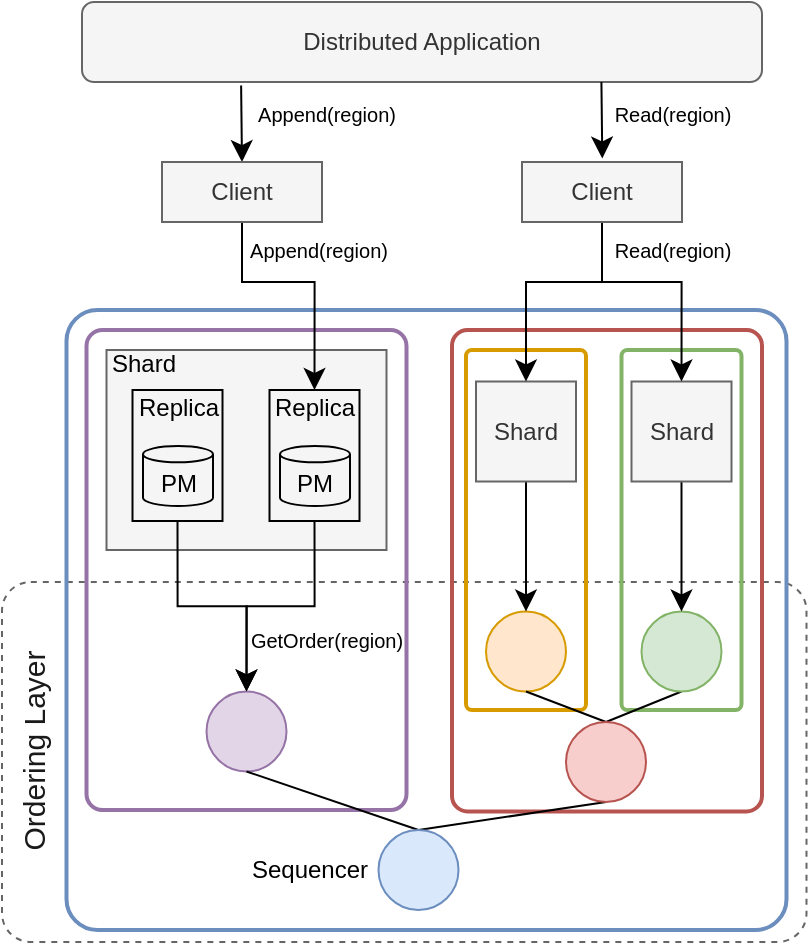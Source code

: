 <mxfile version="15.3.5" type="github">
  <diagram id="b9z9_DqSBHmfmtNlmLSl" name="Page-1">
    <mxGraphModel dx="2008" dy="-538" grid="1" gridSize="10" guides="1" tooltips="1" connect="1" arrows="1" fold="1" page="1" pageScale="1" pageWidth="827" pageHeight="1169" math="0" shadow="0">
      <root>
        <mxCell id="0" />
        <mxCell id="1" parent="0" />
        <mxCell id="-m25QNUuKfnbdi3Dv_9Z-142" value="&lt;span&gt;Replica&lt;/span&gt;" style="text;html=1;align=center;verticalAlign=middle;resizable=0;points=[];autosize=1;strokeColor=none;fillColor=none;" vertex="1" parent="1">
          <mxGeometry x="-446.25" y="1452.5" width="60" height="20" as="geometry" />
        </mxCell>
        <mxCell id="-m25QNUuKfnbdi3Dv_9Z-70" value="" style="rounded=1;whiteSpace=wrap;html=1;hachureGap=4;pointerEvents=0;strokeWidth=1;fillColor=none;dashed=1;strokeColor=#666666;fontColor=#333333;arcSize=8;" vertex="1" parent="1">
          <mxGeometry x="-570" y="1550" width="402.25" height="180" as="geometry" />
        </mxCell>
        <mxCell id="-m25QNUuKfnbdi3Dv_9Z-53" value="" style="rounded=1;whiteSpace=wrap;html=1;fillColor=none;strokeColor=#6c8ebf;strokeWidth=2;arcSize=5;" vertex="1" parent="1">
          <mxGeometry x="-537.75" y="1414" width="360" height="310" as="geometry" />
        </mxCell>
        <mxCell id="-m25QNUuKfnbdi3Dv_9Z-65" value="" style="rounded=1;whiteSpace=wrap;html=1;fillColor=none;strokeColor=#b85450;strokeWidth=2;arcSize=5;" vertex="1" parent="1">
          <mxGeometry x="-345" y="1424" width="155" height="240.75" as="geometry" />
        </mxCell>
        <mxCell id="-m25QNUuKfnbdi3Dv_9Z-139" value="" style="rounded=1;whiteSpace=wrap;html=1;fillColor=none;strokeColor=#d79b00;strokeWidth=2;arcSize=5;" vertex="1" parent="1">
          <mxGeometry x="-338" y="1434" width="60" height="180" as="geometry" />
        </mxCell>
        <mxCell id="-m25QNUuKfnbdi3Dv_9Z-130" value="" style="rounded=1;whiteSpace=wrap;html=1;fillColor=none;strokeColor=#82b366;strokeWidth=2;arcSize=5;" vertex="1" parent="1">
          <mxGeometry x="-260.25" y="1434" width="60" height="180" as="geometry" />
        </mxCell>
        <mxCell id="-m25QNUuKfnbdi3Dv_9Z-125" value="" style="rounded=1;whiteSpace=wrap;html=1;fillColor=none;strokeColor=#9673a6;strokeWidth=2;arcSize=5;" vertex="1" parent="1">
          <mxGeometry x="-527.75" y="1424" width="160" height="240" as="geometry" />
        </mxCell>
        <mxCell id="-m25QNUuKfnbdi3Dv_9Z-38" value="" style="ellipse;whiteSpace=wrap;html=1;aspect=fixed;fillColor=#e1d5e7;strokeColor=#9673a6;" vertex="1" parent="1">
          <mxGeometry x="-467.75" y="1604.75" width="40" height="40" as="geometry" />
        </mxCell>
        <mxCell id="-m25QNUuKfnbdi3Dv_9Z-72" style="edgeStyle=none;curved=1;rounded=0;orthogonalLoop=1;jettySize=auto;html=1;exitX=0.5;exitY=0;exitDx=0;exitDy=0;entryX=0.5;entryY=1;entryDx=0;entryDy=0;endArrow=none;endFill=0;startSize=14;endSize=14;sourcePerimeterSpacing=8;targetPerimeterSpacing=8;" edge="1" parent="1" source="-m25QNUuKfnbdi3Dv_9Z-39" target="-m25QNUuKfnbdi3Dv_9Z-43">
          <mxGeometry relative="1" as="geometry" />
        </mxCell>
        <mxCell id="-m25QNUuKfnbdi3Dv_9Z-73" style="edgeStyle=none;curved=1;rounded=0;orthogonalLoop=1;jettySize=auto;html=1;exitX=0.5;exitY=0;exitDx=0;exitDy=0;entryX=0.5;entryY=1;entryDx=0;entryDy=0;endArrow=none;endFill=0;startSize=14;endSize=14;sourcePerimeterSpacing=8;targetPerimeterSpacing=8;" edge="1" parent="1" source="-m25QNUuKfnbdi3Dv_9Z-39" target="-m25QNUuKfnbdi3Dv_9Z-38">
          <mxGeometry relative="1" as="geometry" />
        </mxCell>
        <mxCell id="-m25QNUuKfnbdi3Dv_9Z-39" value="" style="ellipse;whiteSpace=wrap;html=1;aspect=fixed;fillColor=#dae8fc;strokeColor=#6c8ebf;" vertex="1" parent="1">
          <mxGeometry x="-381.75" y="1674" width="40" height="40" as="geometry" />
        </mxCell>
        <mxCell id="-m25QNUuKfnbdi3Dv_9Z-42" value="" style="ellipse;whiteSpace=wrap;html=1;aspect=fixed;fillColor=#ffe6cc;strokeColor=#d79b00;" vertex="1" parent="1">
          <mxGeometry x="-328" y="1564.75" width="40" height="40" as="geometry" />
        </mxCell>
        <mxCell id="-m25QNUuKfnbdi3Dv_9Z-48" style="edgeStyle=none;curved=1;rounded=0;orthogonalLoop=1;jettySize=auto;html=1;exitX=0.5;exitY=0;exitDx=0;exitDy=0;entryX=0.5;entryY=1;entryDx=0;entryDy=0;endArrow=none;endFill=0;startSize=14;endSize=14;sourcePerimeterSpacing=8;targetPerimeterSpacing=8;" edge="1" parent="1" source="-m25QNUuKfnbdi3Dv_9Z-43" target="-m25QNUuKfnbdi3Dv_9Z-42">
          <mxGeometry relative="1" as="geometry" />
        </mxCell>
        <mxCell id="-m25QNUuKfnbdi3Dv_9Z-49" style="edgeStyle=none;curved=1;rounded=0;orthogonalLoop=1;jettySize=auto;html=1;exitX=0.5;exitY=0;exitDx=0;exitDy=0;entryX=0.5;entryY=1;entryDx=0;entryDy=0;endArrow=none;endFill=0;startSize=14;endSize=14;sourcePerimeterSpacing=8;targetPerimeterSpacing=8;" edge="1" parent="1" source="-m25QNUuKfnbdi3Dv_9Z-43" target="-m25QNUuKfnbdi3Dv_9Z-44">
          <mxGeometry relative="1" as="geometry" />
        </mxCell>
        <mxCell id="-m25QNUuKfnbdi3Dv_9Z-43" value="" style="ellipse;whiteSpace=wrap;html=1;aspect=fixed;fillColor=#f8cecc;strokeColor=#b85450;" vertex="1" parent="1">
          <mxGeometry x="-288" y="1620" width="40" height="40" as="geometry" />
        </mxCell>
        <mxCell id="-m25QNUuKfnbdi3Dv_9Z-44" value="" style="ellipse;whiteSpace=wrap;html=1;aspect=fixed;fillColor=#d5e8d4;strokeColor=#82b366;" vertex="1" parent="1">
          <mxGeometry x="-250.25" y="1564.75" width="40" height="40" as="geometry" />
        </mxCell>
        <mxCell id="-m25QNUuKfnbdi3Dv_9Z-77" value="Sequencer" style="text;html=1;strokeColor=none;fillColor=none;align=center;verticalAlign=middle;whiteSpace=wrap;rounded=0;hachureGap=4;pointerEvents=0;" vertex="1" parent="1">
          <mxGeometry x="-436.25" y="1684" width="40" height="20" as="geometry" />
        </mxCell>
        <mxCell id="-m25QNUuKfnbdi3Dv_9Z-128" style="edgeStyle=none;curved=1;rounded=0;orthogonalLoop=1;jettySize=auto;html=1;exitX=0.5;exitY=1;exitDx=0;exitDy=0;entryX=0.5;entryY=0;entryDx=0;entryDy=0;startArrow=none;startFill=0;endArrow=classic;endFill=1;startSize=8;endSize=8;sourcePerimeterSpacing=8;targetPerimeterSpacing=8;" edge="1" parent="1" source="-m25QNUuKfnbdi3Dv_9Z-78" target="-m25QNUuKfnbdi3Dv_9Z-42">
          <mxGeometry relative="1" as="geometry" />
        </mxCell>
        <mxCell id="-m25QNUuKfnbdi3Dv_9Z-78" value="Shard" style="rounded=0;whiteSpace=wrap;html=1;hachureGap=4;pointerEvents=0;strokeWidth=1;fillColor=#f5f5f5;strokeColor=#666666;fontColor=#333333;" vertex="1" parent="1">
          <mxGeometry x="-333" y="1449.75" width="50" height="50" as="geometry" />
        </mxCell>
        <mxCell id="-m25QNUuKfnbdi3Dv_9Z-129" style="edgeStyle=none;curved=1;rounded=0;orthogonalLoop=1;jettySize=auto;html=1;exitX=0.5;exitY=1;exitDx=0;exitDy=0;entryX=0.5;entryY=0;entryDx=0;entryDy=0;startArrow=none;startFill=0;endArrow=classic;endFill=1;startSize=8;endSize=8;sourcePerimeterSpacing=8;targetPerimeterSpacing=8;" edge="1" parent="1" source="-m25QNUuKfnbdi3Dv_9Z-80" target="-m25QNUuKfnbdi3Dv_9Z-44">
          <mxGeometry relative="1" as="geometry" />
        </mxCell>
        <mxCell id="-m25QNUuKfnbdi3Dv_9Z-80" value="Shard" style="rounded=0;whiteSpace=wrap;html=1;hachureGap=4;pointerEvents=0;strokeWidth=1;fillColor=#f5f5f5;strokeColor=#666666;fontColor=#333333;" vertex="1" parent="1">
          <mxGeometry x="-255.25" y="1449.75" width="50" height="50" as="geometry" />
        </mxCell>
        <mxCell id="-m25QNUuKfnbdi3Dv_9Z-81" value="" style="rounded=0;whiteSpace=wrap;html=1;hachureGap=4;pointerEvents=0;strokeWidth=1;fillColor=#f5f5f5;strokeColor=#666666;fontColor=#333333;" vertex="1" parent="1">
          <mxGeometry x="-517.75" y="1434" width="140" height="100" as="geometry" />
        </mxCell>
        <mxCell id="-m25QNUuKfnbdi3Dv_9Z-91" value="Shard" style="text;html=1;strokeColor=none;fillColor=none;align=center;verticalAlign=middle;whiteSpace=wrap;rounded=0;hachureGap=4;pointerEvents=0;" vertex="1" parent="1">
          <mxGeometry x="-518.75" y="1431" width="40" height="20" as="geometry" />
        </mxCell>
        <mxCell id="-m25QNUuKfnbdi3Dv_9Z-106" style="edgeStyle=none;curved=1;rounded=0;orthogonalLoop=1;jettySize=auto;html=1;exitX=0.5;exitY=0;exitDx=0;exitDy=0;entryX=0.234;entryY=1.044;entryDx=0;entryDy=0;entryPerimeter=0;endArrow=none;endFill=0;startSize=8;endSize=14;sourcePerimeterSpacing=8;targetPerimeterSpacing=8;startArrow=classic;startFill=1;" edge="1" parent="1" source="-m25QNUuKfnbdi3Dv_9Z-96" target="-m25QNUuKfnbdi3Dv_9Z-103">
          <mxGeometry relative="1" as="geometry" />
        </mxCell>
        <mxCell id="-m25QNUuKfnbdi3Dv_9Z-149" style="edgeStyle=orthogonalEdgeStyle;rounded=0;orthogonalLoop=1;jettySize=auto;html=1;exitX=0.5;exitY=1;exitDx=0;exitDy=0;entryX=0.5;entryY=0;entryDx=0;entryDy=0;startArrow=none;startFill=0;endArrow=classic;endFill=1;startSize=8;endSize=8;sourcePerimeterSpacing=8;targetPerimeterSpacing=8;" edge="1" parent="1" source="-m25QNUuKfnbdi3Dv_9Z-96" target="-m25QNUuKfnbdi3Dv_9Z-141">
          <mxGeometry relative="1" as="geometry">
            <Array as="points">
              <mxPoint x="-450" y="1400" />
              <mxPoint x="-414" y="1400" />
            </Array>
          </mxGeometry>
        </mxCell>
        <mxCell id="-m25QNUuKfnbdi3Dv_9Z-96" value="Client" style="rounded=0;whiteSpace=wrap;html=1;hachureGap=4;pointerEvents=0;strokeWidth=1;fillColor=#f5f5f5;strokeColor=#666666;fontColor=#333333;" vertex="1" parent="1">
          <mxGeometry x="-490" y="1340" width="80" height="30" as="geometry" />
        </mxCell>
        <mxCell id="-m25QNUuKfnbdi3Dv_9Z-98" value="&lt;font style=&quot;font-size: 10px&quot;&gt;Append(region)&lt;/font&gt;" style="text;html=1;align=center;verticalAlign=middle;resizable=0;points=[];autosize=1;strokeColor=none;fillColor=none;" vertex="1" parent="1">
          <mxGeometry x="-452.25" y="1374" width="80" height="20" as="geometry" />
        </mxCell>
        <mxCell id="-m25QNUuKfnbdi3Dv_9Z-100" style="edgeStyle=orthogonalEdgeStyle;rounded=0;orthogonalLoop=1;jettySize=auto;html=1;exitX=0.5;exitY=1;exitDx=0;exitDy=0;entryX=0.5;entryY=0;entryDx=0;entryDy=0;endArrow=classic;endFill=1;startSize=8;endSize=8;sourcePerimeterSpacing=8;targetPerimeterSpacing=8;" edge="1" parent="1" source="-m25QNUuKfnbdi3Dv_9Z-99" target="-m25QNUuKfnbdi3Dv_9Z-78">
          <mxGeometry relative="1" as="geometry">
            <Array as="points">
              <mxPoint x="-281" y="1400" />
              <mxPoint x="-319" y="1400" />
            </Array>
          </mxGeometry>
        </mxCell>
        <mxCell id="-m25QNUuKfnbdi3Dv_9Z-101" style="edgeStyle=orthogonalEdgeStyle;rounded=0;orthogonalLoop=1;jettySize=auto;html=1;exitX=0.5;exitY=1;exitDx=0;exitDy=0;entryX=0.5;entryY=0;entryDx=0;entryDy=0;endArrow=classic;endFill=1;startSize=14;endSize=8;sourcePerimeterSpacing=8;targetPerimeterSpacing=8;" edge="1" parent="1" source="-m25QNUuKfnbdi3Dv_9Z-99" target="-m25QNUuKfnbdi3Dv_9Z-80">
          <mxGeometry relative="1" as="geometry">
            <Array as="points">
              <mxPoint x="-281" y="1400" />
              <mxPoint x="-241" y="1400" />
            </Array>
          </mxGeometry>
        </mxCell>
        <mxCell id="-m25QNUuKfnbdi3Dv_9Z-99" value="Client" style="rounded=0;whiteSpace=wrap;html=1;hachureGap=4;pointerEvents=0;strokeWidth=1;fillColor=#f5f5f5;strokeColor=#666666;fontColor=#333333;" vertex="1" parent="1">
          <mxGeometry x="-310" y="1340" width="80" height="30" as="geometry" />
        </mxCell>
        <mxCell id="-m25QNUuKfnbdi3Dv_9Z-102" value="&lt;font style=&quot;font-size: 10px&quot;&gt;Read(region)&lt;/font&gt;" style="text;html=1;align=center;verticalAlign=middle;resizable=0;points=[];autosize=1;strokeColor=none;fillColor=none;" vertex="1" parent="1">
          <mxGeometry x="-270.25" y="1374" width="70" height="20" as="geometry" />
        </mxCell>
        <mxCell id="-m25QNUuKfnbdi3Dv_9Z-103" value="Distributed Application" style="rounded=1;whiteSpace=wrap;html=1;hachureGap=4;pointerEvents=0;strokeWidth=1;fillColor=#f5f5f5;strokeColor=#666666;fontColor=#333333;" vertex="1" parent="1">
          <mxGeometry x="-530" y="1260" width="340" height="40" as="geometry" />
        </mxCell>
        <mxCell id="-m25QNUuKfnbdi3Dv_9Z-107" style="edgeStyle=none;curved=1;rounded=0;orthogonalLoop=1;jettySize=auto;html=1;exitX=0.5;exitY=0;exitDx=0;exitDy=0;entryX=0.234;entryY=1.044;entryDx=0;entryDy=0;entryPerimeter=0;endArrow=none;endFill=0;startSize=8;endSize=14;sourcePerimeterSpacing=8;targetPerimeterSpacing=8;startArrow=classic;startFill=1;" edge="1" parent="1">
          <mxGeometry relative="1" as="geometry">
            <mxPoint x="-269.85" y="1338.24" as="sourcePoint" />
            <mxPoint x="-270.29" y="1300" as="targetPoint" />
          </mxGeometry>
        </mxCell>
        <mxCell id="-m25QNUuKfnbdi3Dv_9Z-108" value="&lt;font style=&quot;font-size: 10px&quot;&gt;Append(region)&lt;/font&gt;" style="text;html=1;align=center;verticalAlign=middle;resizable=0;points=[];autosize=1;strokeColor=none;fillColor=none;" vertex="1" parent="1">
          <mxGeometry x="-448.25" y="1306" width="80" height="20" as="geometry" />
        </mxCell>
        <mxCell id="-m25QNUuKfnbdi3Dv_9Z-109" value="&lt;font style=&quot;font-size: 10px&quot;&gt;Read(region)&lt;/font&gt;" style="text;html=1;align=center;verticalAlign=middle;resizable=0;points=[];autosize=1;strokeColor=none;fillColor=none;" vertex="1" parent="1">
          <mxGeometry x="-270.25" y="1306" width="70" height="20" as="geometry" />
        </mxCell>
        <mxCell id="-m25QNUuKfnbdi3Dv_9Z-111" value="&lt;font color=&quot;#1a1a1a&quot; style=&quot;font-size: 15px&quot;&gt;Ordering Layer&lt;/font&gt;" style="text;html=1;align=center;verticalAlign=middle;resizable=0;points=[];autosize=1;strokeColor=none;fillColor=none;rotation=270;" vertex="1" parent="1">
          <mxGeometry x="-615" y="1624.75" width="120" height="20" as="geometry" />
        </mxCell>
        <mxCell id="-m25QNUuKfnbdi3Dv_9Z-160" style="edgeStyle=orthogonalEdgeStyle;rounded=0;orthogonalLoop=1;jettySize=auto;html=1;exitX=0.5;exitY=1;exitDx=0;exitDy=0;entryX=0.5;entryY=0;entryDx=0;entryDy=0;startArrow=none;startFill=0;endArrow=classic;endFill=1;startSize=8;endSize=8;sourcePerimeterSpacing=8;targetPerimeterSpacing=8;" edge="1" parent="1" source="-m25QNUuKfnbdi3Dv_9Z-141" target="-m25QNUuKfnbdi3Dv_9Z-38">
          <mxGeometry relative="1" as="geometry" />
        </mxCell>
        <mxCell id="-m25QNUuKfnbdi3Dv_9Z-141" value="" style="rounded=0;whiteSpace=wrap;html=1;hachureGap=4;pointerEvents=0;strokeWidth=1;fillColor=none;gradientColor=#ffffff;" vertex="1" parent="1">
          <mxGeometry x="-436.25" y="1454" width="45" height="65.5" as="geometry" />
        </mxCell>
        <mxCell id="-m25QNUuKfnbdi3Dv_9Z-144" value="PM" style="shape=cylinder3;whiteSpace=wrap;html=1;boundedLbl=1;backgroundOutline=1;size=4.074;hachureGap=4;pointerEvents=0;strokeWidth=1;fillColor=none;gradientColor=#ffffff;" vertex="1" parent="1">
          <mxGeometry x="-431" y="1482" width="35" height="30" as="geometry" />
        </mxCell>
        <mxCell id="-m25QNUuKfnbdi3Dv_9Z-150" value="&lt;span&gt;Replica&lt;/span&gt;" style="text;html=1;align=center;verticalAlign=middle;resizable=0;points=[];autosize=1;strokeColor=none;fillColor=none;" vertex="1" parent="1">
          <mxGeometry x="-443.75" y="1452.5" width="60" height="20" as="geometry" />
        </mxCell>
        <mxCell id="-m25QNUuKfnbdi3Dv_9Z-159" style="edgeStyle=orthogonalEdgeStyle;rounded=0;orthogonalLoop=1;jettySize=auto;html=1;exitX=0.5;exitY=1;exitDx=0;exitDy=0;entryX=0.5;entryY=0;entryDx=0;entryDy=0;startArrow=none;startFill=0;endArrow=classic;endFill=1;startSize=8;endSize=8;sourcePerimeterSpacing=8;targetPerimeterSpacing=8;" edge="1" parent="1" source="-m25QNUuKfnbdi3Dv_9Z-154" target="-m25QNUuKfnbdi3Dv_9Z-38">
          <mxGeometry relative="1" as="geometry" />
        </mxCell>
        <mxCell id="-m25QNUuKfnbdi3Dv_9Z-154" value="" style="rounded=0;whiteSpace=wrap;html=1;hachureGap=4;pointerEvents=0;strokeWidth=1;fillColor=none;gradientColor=#ffffff;" vertex="1" parent="1">
          <mxGeometry x="-504.75" y="1454" width="45" height="65.5" as="geometry" />
        </mxCell>
        <mxCell id="-m25QNUuKfnbdi3Dv_9Z-155" value="PM" style="shape=cylinder3;whiteSpace=wrap;html=1;boundedLbl=1;backgroundOutline=1;size=4.074;hachureGap=4;pointerEvents=0;strokeWidth=1;fillColor=none;gradientColor=#ffffff;" vertex="1" parent="1">
          <mxGeometry x="-499.5" y="1482" width="35" height="30" as="geometry" />
        </mxCell>
        <mxCell id="-m25QNUuKfnbdi3Dv_9Z-156" value="&lt;span&gt;Replica&lt;/span&gt;" style="text;html=1;align=center;verticalAlign=middle;resizable=0;points=[];autosize=1;strokeColor=none;fillColor=none;" vertex="1" parent="1">
          <mxGeometry x="-512.25" y="1452.5" width="60" height="20" as="geometry" />
        </mxCell>
        <mxCell id="-m25QNUuKfnbdi3Dv_9Z-158" value="&lt;font style=&quot;font-size: 10px&quot;&gt;GetOrder(region)&lt;/font&gt;" style="text;html=1;align=center;verticalAlign=middle;resizable=0;points=[];autosize=1;strokeColor=none;fillColor=none;" vertex="1" parent="1">
          <mxGeometry x="-453.25" y="1568.75" width="90" height="20" as="geometry" />
        </mxCell>
      </root>
    </mxGraphModel>
  </diagram>
</mxfile>

